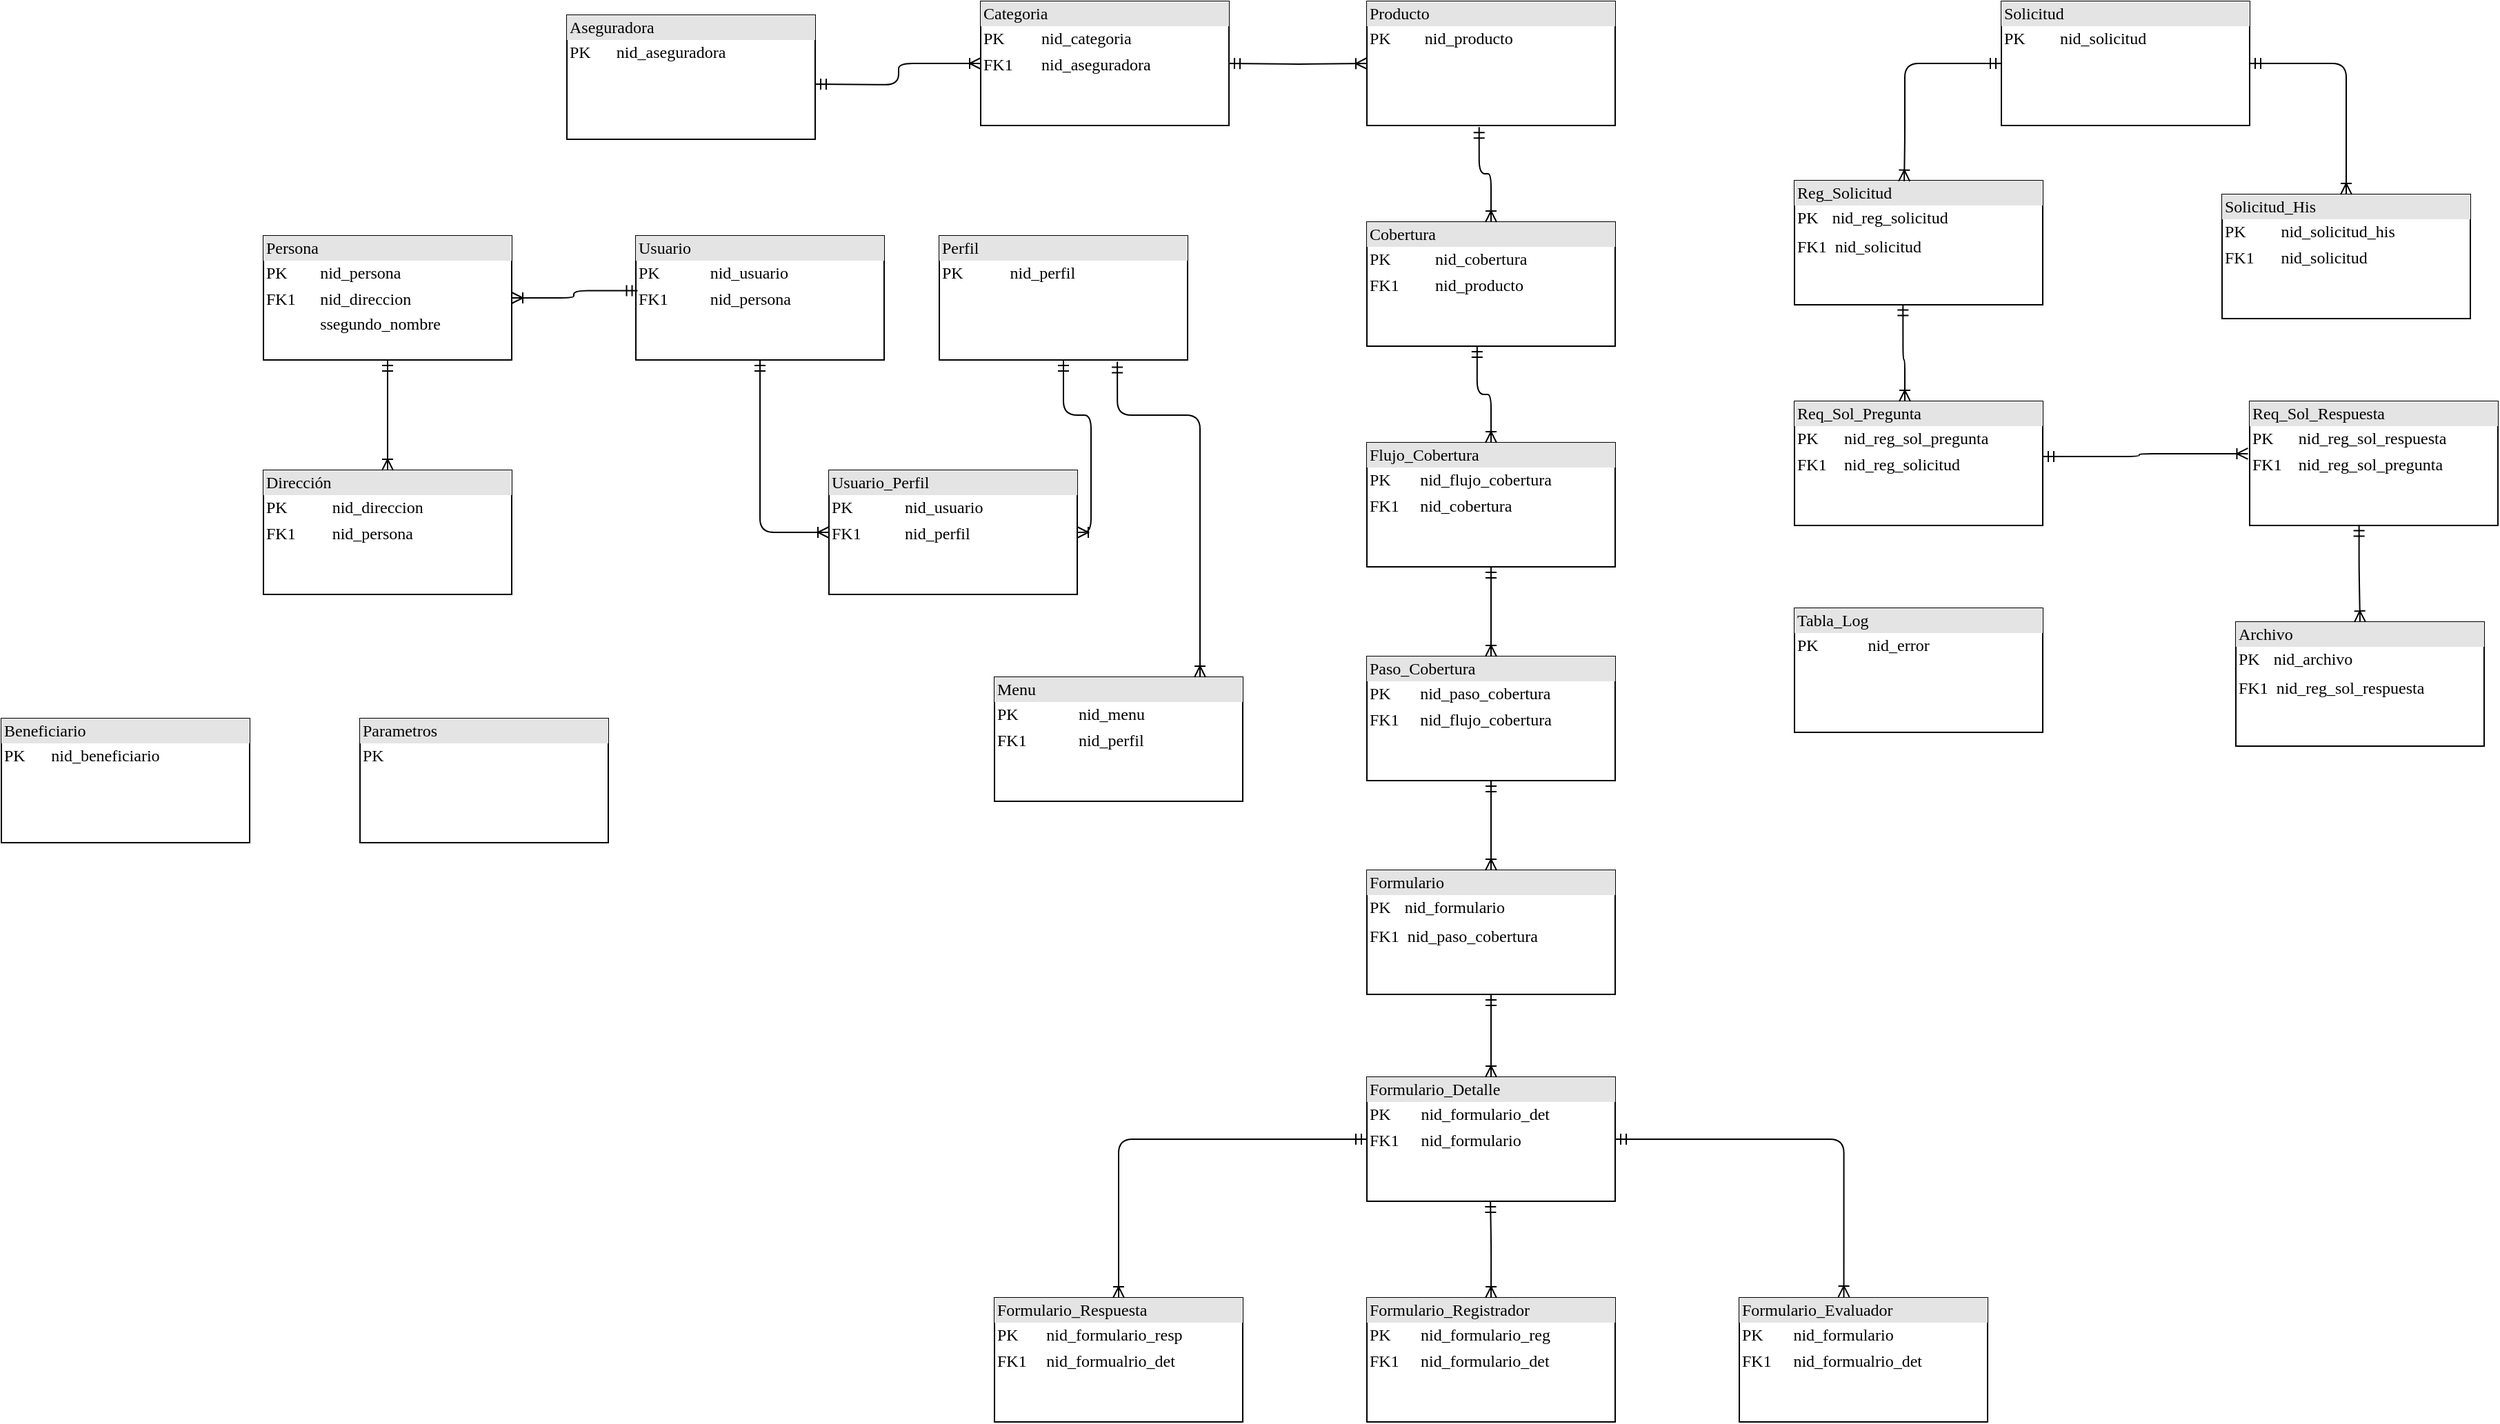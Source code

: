 <mxfile version="14.2.7" type="github">
  <diagram name="Page-1" id="2ca16b54-16f6-2749-3443-fa8db7711227">
    <mxGraphModel dx="1234" dy="609" grid="1" gridSize="10" guides="1" tooltips="1" connect="1" arrows="1" fold="1" page="1" pageScale="1" pageWidth="3300" pageHeight="2339" background="#ffffff" math="0" shadow="0">
      <root>
        <mxCell id="0" />
        <mxCell id="1" parent="0" />
        <mxCell id="2ed32ef02a7f4228-1" value="&lt;div style=&quot;box-sizing: border-box ; width: 100% ; background: #e4e4e4 ; padding: 2px&quot;&gt;Aseguradora&lt;/div&gt;&lt;table style=&quot;width: 100% ; font-size: 1em&quot; cellpadding=&quot;2&quot; cellspacing=&quot;0&quot;&gt;&lt;tbody&gt;&lt;tr&gt;&lt;td&gt;PK&lt;/td&gt;&lt;td&gt;nid_aseguradora&lt;/td&gt;&lt;/tr&gt;&lt;tr&gt;&lt;td&gt;&lt;br&gt;&lt;/td&gt;&lt;td&gt;&lt;br&gt;&lt;/td&gt;&lt;/tr&gt;&lt;tr&gt;&lt;td&gt;&lt;/td&gt;&lt;td&gt;&lt;br&gt;&lt;/td&gt;&lt;/tr&gt;&lt;/tbody&gt;&lt;/table&gt;" style="verticalAlign=top;align=left;overflow=fill;html=1;rounded=0;shadow=0;comic=0;labelBackgroundColor=none;strokeWidth=1;fontFamily=Verdana;fontSize=12" parent="1" vertex="1">
          <mxGeometry x="710" y="250" width="180" height="90" as="geometry" />
        </mxCell>
        <mxCell id="2ed32ef02a7f4228-13" value="" style="edgeStyle=orthogonalEdgeStyle;html=1;endArrow=ERoneToMany;startArrow=ERmandOne;labelBackgroundColor=none;fontFamily=Verdana;fontSize=12;align=left;entryX=0;entryY=0.5;entryDx=0;entryDy=0;" parent="1" target="GOEN2tkdzdeYJuLIRA6P-2" edge="1">
          <mxGeometry width="100" height="100" relative="1" as="geometry">
            <mxPoint x="890" y="300" as="sourcePoint" />
            <mxPoint x="970" y="390" as="targetPoint" />
          </mxGeometry>
        </mxCell>
        <mxCell id="GOEN2tkdzdeYJuLIRA6P-2" value="&lt;div style=&quot;box-sizing: border-box ; width: 100% ; background: #e4e4e4 ; padding: 2px&quot;&gt;Categoria&lt;/div&gt;&lt;table style=&quot;width: 100% ; font-size: 1em&quot; cellpadding=&quot;2&quot; cellspacing=&quot;0&quot;&gt;&lt;tbody&gt;&lt;tr&gt;&lt;td&gt;PK&lt;/td&gt;&lt;td&gt;nid_categoria&lt;/td&gt;&lt;/tr&gt;&lt;tr&gt;&lt;td&gt;FK1&lt;/td&gt;&lt;td&gt;nid_aseguradora&lt;br&gt;&lt;/td&gt;&lt;/tr&gt;&lt;/tbody&gt;&lt;/table&gt;" style="verticalAlign=top;align=left;overflow=fill;html=1;rounded=0;shadow=0;comic=0;labelBackgroundColor=none;strokeWidth=1;fontFamily=Verdana;fontSize=12" vertex="1" parent="1">
          <mxGeometry x="1010" y="240" width="180" height="90" as="geometry" />
        </mxCell>
        <mxCell id="GOEN2tkdzdeYJuLIRA6P-3" value="&lt;div style=&quot;box-sizing: border-box ; width: 100% ; background: #e4e4e4 ; padding: 2px&quot;&gt;Producto&lt;/div&gt;&lt;table style=&quot;width: 100% ; font-size: 1em&quot; cellpadding=&quot;2&quot; cellspacing=&quot;0&quot;&gt;&lt;tbody&gt;&lt;tr&gt;&lt;td&gt;PK&lt;/td&gt;&lt;td&gt;nid_producto&lt;/td&gt;&lt;/tr&gt;&lt;tr&gt;&lt;td&gt;&lt;br&gt;&lt;/td&gt;&lt;td&gt;&lt;br&gt;&lt;/td&gt;&lt;/tr&gt;&lt;tr&gt;&lt;td&gt;&lt;/td&gt;&lt;td&gt;&lt;br&gt;&lt;/td&gt;&lt;/tr&gt;&lt;/tbody&gt;&lt;/table&gt;" style="verticalAlign=top;align=left;overflow=fill;html=1;rounded=0;shadow=0;comic=0;labelBackgroundColor=none;strokeWidth=1;fontFamily=Verdana;fontSize=12" vertex="1" parent="1">
          <mxGeometry x="1290" y="240" width="180" height="90" as="geometry" />
        </mxCell>
        <mxCell id="GOEN2tkdzdeYJuLIRA6P-4" value="&lt;div style=&quot;box-sizing: border-box ; width: 100% ; background: #e4e4e4 ; padding: 2px&quot;&gt;Reg_Solicitud&lt;/div&gt;&lt;table style=&quot;width: 100% ; font-size: 1em&quot; cellpadding=&quot;2&quot; cellspacing=&quot;0&quot;&gt;&lt;tbody&gt;&lt;tr&gt;&lt;td&gt;PK&lt;/td&gt;&lt;td&gt;nid_reg_solicitud&lt;/td&gt;&lt;/tr&gt;&lt;tr&gt;&lt;td&gt;FK1&lt;br&gt;&lt;/td&gt;&lt;td&gt;&lt;table cellpadding=&quot;2&quot; cellspacing=&quot;0&quot; style=&quot;font-size: 1em ; width: 179.2px&quot;&gt;&lt;tbody&gt;&lt;tr&gt;&lt;td&gt;nid_solicitud&lt;/td&gt;&lt;/tr&gt;&lt;tr&gt;&lt;/tr&gt;&lt;/tbody&gt;&lt;/table&gt;&lt;/td&gt;&lt;/tr&gt;&lt;tr&gt;&lt;td&gt;&lt;/td&gt;&lt;td&gt;&lt;br&gt;&lt;br&gt;&lt;/td&gt;&lt;/tr&gt;&lt;/tbody&gt;&lt;/table&gt;" style="verticalAlign=top;align=left;overflow=fill;html=1;rounded=0;shadow=0;comic=0;labelBackgroundColor=none;strokeWidth=1;fontFamily=Verdana;fontSize=12" vertex="1" parent="1">
          <mxGeometry x="1600" y="370" width="180" height="90" as="geometry" />
        </mxCell>
        <mxCell id="GOEN2tkdzdeYJuLIRA6P-5" value="&lt;div style=&quot;box-sizing: border-box ; width: 100% ; background: #e4e4e4 ; padding: 2px&quot;&gt;Parametros&lt;/div&gt;&lt;table style=&quot;width: 100% ; font-size: 1em&quot; cellpadding=&quot;2&quot; cellspacing=&quot;0&quot;&gt;&lt;tbody&gt;&lt;tr&gt;&lt;td&gt;PK&lt;/td&gt;&lt;td&gt;&lt;/td&gt;&lt;/tr&gt;&lt;tr&gt;&lt;td&gt;&lt;/td&gt;&lt;td&gt;&lt;br&gt;&lt;/td&gt;&lt;/tr&gt;&lt;/tbody&gt;&lt;/table&gt;" style="verticalAlign=top;align=left;overflow=fill;html=1;rounded=0;shadow=0;comic=0;labelBackgroundColor=none;strokeWidth=1;fontFamily=Verdana;fontSize=12" vertex="1" parent="1">
          <mxGeometry x="560" y="760" width="180" height="90" as="geometry" />
        </mxCell>
        <mxCell id="GOEN2tkdzdeYJuLIRA6P-6" value="&lt;div style=&quot;box-sizing: border-box ; width: 100% ; background: #e4e4e4 ; padding: 2px&quot;&gt;Persona&lt;/div&gt;&lt;table style=&quot;width: 100% ; font-size: 1em&quot; cellpadding=&quot;2&quot; cellspacing=&quot;0&quot;&gt;&lt;tbody&gt;&lt;tr&gt;&lt;td&gt;PK&lt;/td&gt;&lt;td&gt;nid_persona&lt;/td&gt;&lt;/tr&gt;&lt;tr&gt;&lt;td&gt;FK1&lt;br&gt;&lt;/td&gt;&lt;td&gt;nid_direccion&lt;br&gt;&lt;/td&gt;&lt;/tr&gt;&lt;tr&gt;&lt;td&gt;&lt;/td&gt;&lt;td&gt;ssegundo_nombre&lt;br&gt;&lt;/td&gt;&lt;/tr&gt;&lt;/tbody&gt;&lt;/table&gt;" style="verticalAlign=top;align=left;overflow=fill;html=1;rounded=0;shadow=0;comic=0;labelBackgroundColor=none;strokeWidth=1;fontFamily=Verdana;fontSize=12" vertex="1" parent="1">
          <mxGeometry x="490" y="410" width="180" height="90" as="geometry" />
        </mxCell>
        <mxCell id="GOEN2tkdzdeYJuLIRA6P-7" value="&lt;div style=&quot;box-sizing: border-box ; width: 100% ; background: #e4e4e4 ; padding: 2px&quot;&gt;Usuario&lt;/div&gt;&lt;table style=&quot;width: 100% ; font-size: 1em&quot; cellpadding=&quot;2&quot; cellspacing=&quot;0&quot;&gt;&lt;tbody&gt;&lt;tr&gt;&lt;td&gt;PK&lt;/td&gt;&lt;td&gt;nid_usuario&lt;/td&gt;&lt;/tr&gt;&lt;tr&gt;&lt;td&gt;FK1&lt;/td&gt;&lt;td&gt;nid_persona&lt;br&gt;&lt;/td&gt;&lt;/tr&gt;&lt;tr&gt;&lt;td&gt;&lt;/td&gt;&lt;td&gt;&lt;br&gt;&lt;/td&gt;&lt;/tr&gt;&lt;/tbody&gt;&lt;/table&gt;" style="verticalAlign=top;align=left;overflow=fill;html=1;rounded=0;shadow=0;comic=0;labelBackgroundColor=none;strokeWidth=1;fontFamily=Verdana;fontSize=12" vertex="1" parent="1">
          <mxGeometry x="760" y="410" width="180" height="90" as="geometry" />
        </mxCell>
        <mxCell id="GOEN2tkdzdeYJuLIRA6P-8" value="&lt;div style=&quot;box-sizing: border-box ; width: 100% ; background: #e4e4e4 ; padding: 2px&quot;&gt;Perfil&lt;/div&gt;&lt;table style=&quot;width: 100% ; font-size: 1em&quot; cellpadding=&quot;2&quot; cellspacing=&quot;0&quot;&gt;&lt;tbody&gt;&lt;tr&gt;&lt;td&gt;PK&lt;/td&gt;&lt;td&gt;nid_perfil&lt;/td&gt;&lt;/tr&gt;&lt;tr&gt;&lt;td&gt;&lt;br&gt;&lt;/td&gt;&lt;td&gt;&lt;br&gt;&lt;/td&gt;&lt;/tr&gt;&lt;tr&gt;&lt;td&gt;&lt;/td&gt;&lt;td&gt;&lt;br&gt;&lt;/td&gt;&lt;/tr&gt;&lt;/tbody&gt;&lt;/table&gt;" style="verticalAlign=top;align=left;overflow=fill;html=1;rounded=0;shadow=0;comic=0;labelBackgroundColor=none;strokeWidth=1;fontFamily=Verdana;fontSize=12" vertex="1" parent="1">
          <mxGeometry x="980" y="410" width="180" height="90" as="geometry" />
        </mxCell>
        <mxCell id="GOEN2tkdzdeYJuLIRA6P-12" value="&lt;div style=&quot;box-sizing: border-box ; width: 100% ; background: #e4e4e4 ; padding: 2px&quot;&gt;Menu&lt;/div&gt;&lt;table style=&quot;width: 100% ; font-size: 1em&quot; cellpadding=&quot;2&quot; cellspacing=&quot;0&quot;&gt;&lt;tbody&gt;&lt;tr&gt;&lt;td&gt;PK&lt;/td&gt;&lt;td&gt;nid_menu&lt;/td&gt;&lt;/tr&gt;&lt;tr&gt;&lt;td&gt;FK1&lt;/td&gt;&lt;td&gt;nid_perfil&lt;/td&gt;&lt;/tr&gt;&lt;tr&gt;&lt;td&gt;&lt;/td&gt;&lt;td&gt;&lt;br&gt;&lt;/td&gt;&lt;/tr&gt;&lt;/tbody&gt;&lt;/table&gt;" style="verticalAlign=top;align=left;overflow=fill;html=1;rounded=0;shadow=0;comic=0;labelBackgroundColor=none;strokeWidth=1;fontFamily=Verdana;fontSize=12" vertex="1" parent="1">
          <mxGeometry x="1020" y="730" width="180" height="90" as="geometry" />
        </mxCell>
        <mxCell id="GOEN2tkdzdeYJuLIRA6P-13" value="&lt;div style=&quot;box-sizing: border-box ; width: 100% ; background: #e4e4e4 ; padding: 2px&quot;&gt;Dirección&lt;/div&gt;&lt;table style=&quot;width: 100% ; font-size: 1em&quot; cellpadding=&quot;2&quot; cellspacing=&quot;0&quot;&gt;&lt;tbody&gt;&lt;tr&gt;&lt;td&gt;PK&lt;/td&gt;&lt;td&gt;nid_direccion&lt;/td&gt;&lt;/tr&gt;&lt;tr&gt;&lt;td&gt;FK1&lt;/td&gt;&lt;td&gt;nid_persona&lt;/td&gt;&lt;/tr&gt;&lt;tr&gt;&lt;td&gt;&lt;/td&gt;&lt;td&gt;&lt;br&gt;&lt;/td&gt;&lt;/tr&gt;&lt;/tbody&gt;&lt;/table&gt;" style="verticalAlign=top;align=left;overflow=fill;html=1;rounded=0;shadow=0;comic=0;labelBackgroundColor=none;strokeWidth=1;fontFamily=Verdana;fontSize=12" vertex="1" parent="1">
          <mxGeometry x="490" y="580" width="180" height="90" as="geometry" />
        </mxCell>
        <mxCell id="GOEN2tkdzdeYJuLIRA6P-14" value="&lt;div style=&quot;box-sizing: border-box ; width: 100% ; background: #e4e4e4 ; padding: 2px&quot;&gt;Beneficiario&lt;/div&gt;&lt;table style=&quot;width: 100% ; font-size: 1em&quot; cellpadding=&quot;2&quot; cellspacing=&quot;0&quot;&gt;&lt;tbody&gt;&lt;tr&gt;&lt;td&gt;PK&lt;/td&gt;&lt;td&gt;nid_beneficiario&lt;/td&gt;&lt;/tr&gt;&lt;tr&gt;&lt;td&gt;&lt;br&gt;&lt;/td&gt;&lt;td&gt;&lt;br&gt;&lt;/td&gt;&lt;/tr&gt;&lt;tr&gt;&lt;td&gt;&lt;/td&gt;&lt;td&gt;&lt;br&gt;&lt;/td&gt;&lt;/tr&gt;&lt;/tbody&gt;&lt;/table&gt;" style="verticalAlign=top;align=left;overflow=fill;html=1;rounded=0;shadow=0;comic=0;labelBackgroundColor=none;strokeWidth=1;fontFamily=Verdana;fontSize=12" vertex="1" parent="1">
          <mxGeometry x="300" y="760" width="180" height="90" as="geometry" />
        </mxCell>
        <mxCell id="GOEN2tkdzdeYJuLIRA6P-15" value="&lt;div style=&quot;box-sizing: border-box ; width: 100% ; background: #e4e4e4 ; padding: 2px&quot;&gt;Usuario_Perfil&lt;/div&gt;&lt;table style=&quot;width: 100% ; font-size: 1em&quot; cellpadding=&quot;2&quot; cellspacing=&quot;0&quot;&gt;&lt;tbody&gt;&lt;tr&gt;&lt;td&gt;PK&lt;/td&gt;&lt;td&gt;nid_usuario&lt;/td&gt;&lt;/tr&gt;&lt;tr&gt;&lt;td&gt;FK1&lt;/td&gt;&lt;td&gt;nid_perfil&lt;/td&gt;&lt;/tr&gt;&lt;tr&gt;&lt;td&gt;&lt;/td&gt;&lt;td&gt;&lt;br&gt;&lt;/td&gt;&lt;/tr&gt;&lt;/tbody&gt;&lt;/table&gt;" style="verticalAlign=top;align=left;overflow=fill;html=1;rounded=0;shadow=0;comic=0;labelBackgroundColor=none;strokeWidth=1;fontFamily=Verdana;fontSize=12" vertex="1" parent="1">
          <mxGeometry x="900" y="580" width="180" height="90" as="geometry" />
        </mxCell>
        <mxCell id="GOEN2tkdzdeYJuLIRA6P-16" value="&lt;div style=&quot;box-sizing: border-box ; width: 100% ; background: #e4e4e4 ; padding: 2px&quot;&gt;Formulario_Registrador&lt;/div&gt;&lt;table style=&quot;width: 100% ; font-size: 1em&quot; cellpadding=&quot;2&quot; cellspacing=&quot;0&quot;&gt;&lt;tbody&gt;&lt;tr&gt;&lt;td&gt;PK&lt;/td&gt;&lt;td&gt;nid_formulario_reg&lt;/td&gt;&lt;/tr&gt;&lt;tr&gt;&lt;td&gt;FK1&lt;/td&gt;&lt;td&gt;nid_formulario_det&lt;/td&gt;&lt;/tr&gt;&lt;tr&gt;&lt;td&gt;&lt;/td&gt;&lt;td&gt;&lt;br&gt;&lt;/td&gt;&lt;/tr&gt;&lt;/tbody&gt;&lt;/table&gt;" style="verticalAlign=top;align=left;overflow=fill;html=1;rounded=0;shadow=0;comic=0;labelBackgroundColor=none;strokeWidth=1;fontFamily=Verdana;fontSize=12" vertex="1" parent="1">
          <mxGeometry x="1290" y="1180" width="180" height="90" as="geometry" />
        </mxCell>
        <mxCell id="GOEN2tkdzdeYJuLIRA6P-17" value="&lt;div style=&quot;box-sizing: border-box ; width: 100% ; background: #e4e4e4 ; padding: 2px&quot;&gt;Formulario_Respuesta&lt;/div&gt;&lt;table style=&quot;width: 100% ; font-size: 1em&quot; cellpadding=&quot;2&quot; cellspacing=&quot;0&quot;&gt;&lt;tbody&gt;&lt;tr&gt;&lt;td&gt;PK&lt;/td&gt;&lt;td&gt;nid_formulario_resp&lt;/td&gt;&lt;/tr&gt;&lt;tr&gt;&lt;td&gt;FK1&lt;/td&gt;&lt;td&gt;nid_formualrio_det&lt;/td&gt;&lt;/tr&gt;&lt;tr&gt;&lt;td&gt;&lt;br&gt;&lt;/td&gt;&lt;td&gt;&lt;br&gt;&lt;/td&gt;&lt;/tr&gt;&lt;/tbody&gt;&lt;/table&gt;" style="verticalAlign=top;align=left;overflow=fill;html=1;rounded=0;shadow=0;comic=0;labelBackgroundColor=none;strokeWidth=1;fontFamily=Verdana;fontSize=12" vertex="1" parent="1">
          <mxGeometry x="1020" y="1180" width="180" height="90" as="geometry" />
        </mxCell>
        <mxCell id="GOEN2tkdzdeYJuLIRA6P-18" value="&lt;div style=&quot;box-sizing: border-box ; width: 100% ; background: #e4e4e4 ; padding: 2px&quot;&gt;Formulario_Evaluador&lt;/div&gt;&lt;table style=&quot;width: 100% ; font-size: 1em&quot; cellpadding=&quot;2&quot; cellspacing=&quot;0&quot;&gt;&lt;tbody&gt;&lt;tr&gt;&lt;td&gt;PK&lt;/td&gt;&lt;td&gt;nid_formulario&lt;/td&gt;&lt;/tr&gt;&lt;tr&gt;&lt;td&gt;FK1&lt;/td&gt;&lt;td&gt;nid_formualrio_det&lt;/td&gt;&lt;/tr&gt;&lt;tr&gt;&lt;td&gt;&lt;/td&gt;&lt;td&gt;&lt;br&gt;&lt;/td&gt;&lt;/tr&gt;&lt;/tbody&gt;&lt;/table&gt;" style="verticalAlign=top;align=left;overflow=fill;html=1;rounded=0;shadow=0;comic=0;labelBackgroundColor=none;strokeWidth=1;fontFamily=Verdana;fontSize=12" vertex="1" parent="1">
          <mxGeometry x="1560" y="1180" width="180" height="90" as="geometry" />
        </mxCell>
        <mxCell id="GOEN2tkdzdeYJuLIRA6P-19" value="&lt;div style=&quot;box-sizing: border-box ; width: 100% ; background: #e4e4e4 ; padding: 2px&quot;&gt;Formulario_Detalle&lt;/div&gt;&lt;table style=&quot;width: 100% ; font-size: 1em&quot; cellpadding=&quot;2&quot; cellspacing=&quot;0&quot;&gt;&lt;tbody&gt;&lt;tr&gt;&lt;td&gt;PK&lt;/td&gt;&lt;td&gt;nid_formulario_det&lt;/td&gt;&lt;/tr&gt;&lt;tr&gt;&lt;td&gt;FK1&lt;/td&gt;&lt;td&gt;nid_formulario&lt;/td&gt;&lt;/tr&gt;&lt;tr&gt;&lt;td&gt;&lt;/td&gt;&lt;td&gt;&lt;br&gt;&lt;/td&gt;&lt;/tr&gt;&lt;/tbody&gt;&lt;/table&gt;" style="verticalAlign=top;align=left;overflow=fill;html=1;rounded=0;shadow=0;comic=0;labelBackgroundColor=none;strokeWidth=1;fontFamily=Verdana;fontSize=12" vertex="1" parent="1">
          <mxGeometry x="1290" y="1020" width="180" height="90" as="geometry" />
        </mxCell>
        <mxCell id="GOEN2tkdzdeYJuLIRA6P-20" value="&lt;div style=&quot;box-sizing: border-box ; width: 100% ; background: #e4e4e4 ; padding: 2px&quot;&gt;Cobertura&lt;/div&gt;&lt;table style=&quot;width: 100% ; font-size: 1em&quot; cellpadding=&quot;2&quot; cellspacing=&quot;0&quot;&gt;&lt;tbody&gt;&lt;tr&gt;&lt;td&gt;PK&lt;/td&gt;&lt;td&gt;nid_cobertura&lt;/td&gt;&lt;/tr&gt;&lt;tr&gt;&lt;td&gt;FK1&lt;/td&gt;&lt;td&gt;nid_producto&lt;br&gt;&lt;/td&gt;&lt;/tr&gt;&lt;tr&gt;&lt;td&gt;&lt;/td&gt;&lt;td&gt;&lt;br&gt;&lt;/td&gt;&lt;/tr&gt;&lt;/tbody&gt;&lt;/table&gt;" style="verticalAlign=top;align=left;overflow=fill;html=1;rounded=0;shadow=0;comic=0;labelBackgroundColor=none;strokeWidth=1;fontFamily=Verdana;fontSize=12" vertex="1" parent="1">
          <mxGeometry x="1290" y="400" width="180" height="90" as="geometry" />
        </mxCell>
        <mxCell id="GOEN2tkdzdeYJuLIRA6P-21" value="&lt;div style=&quot;box-sizing: border-box ; width: 100% ; background: #e4e4e4 ; padding: 2px&quot;&gt;Flujo_Cobertura&lt;/div&gt;&lt;table style=&quot;width: 100% ; font-size: 1em&quot; cellpadding=&quot;2&quot; cellspacing=&quot;0&quot;&gt;&lt;tbody&gt;&lt;tr&gt;&lt;td&gt;PK&lt;/td&gt;&lt;td&gt;nid_flujo_cobertura&lt;/td&gt;&lt;/tr&gt;&lt;tr&gt;&lt;td&gt;FK1&lt;/td&gt;&lt;td&gt;nid_cobertura&lt;br&gt;&lt;/td&gt;&lt;/tr&gt;&lt;tr&gt;&lt;td&gt;&lt;/td&gt;&lt;td&gt;&lt;br&gt;&lt;/td&gt;&lt;/tr&gt;&lt;/tbody&gt;&lt;/table&gt;" style="verticalAlign=top;align=left;overflow=fill;html=1;rounded=0;shadow=0;comic=0;labelBackgroundColor=none;strokeWidth=1;fontFamily=Verdana;fontSize=12" vertex="1" parent="1">
          <mxGeometry x="1290" y="560" width="180" height="90" as="geometry" />
        </mxCell>
        <mxCell id="GOEN2tkdzdeYJuLIRA6P-22" value="&lt;div style=&quot;box-sizing: border-box ; width: 100% ; background: #e4e4e4 ; padding: 2px&quot;&gt;Paso_Cobertura&lt;/div&gt;&lt;table style=&quot;width: 100% ; font-size: 1em&quot; cellpadding=&quot;2&quot; cellspacing=&quot;0&quot;&gt;&lt;tbody&gt;&lt;tr&gt;&lt;td&gt;PK&lt;/td&gt;&lt;td&gt;nid_paso_cobertura&lt;/td&gt;&lt;/tr&gt;&lt;tr&gt;&lt;td&gt;FK1&lt;/td&gt;&lt;td&gt;nid_flujo_cobertura&lt;/td&gt;&lt;/tr&gt;&lt;tr&gt;&lt;td&gt;&lt;/td&gt;&lt;td&gt;&lt;br&gt;&lt;/td&gt;&lt;/tr&gt;&lt;/tbody&gt;&lt;/table&gt;" style="verticalAlign=top;align=left;overflow=fill;html=1;rounded=0;shadow=0;comic=0;labelBackgroundColor=none;strokeWidth=1;fontFamily=Verdana;fontSize=12" vertex="1" parent="1">
          <mxGeometry x="1290" y="715" width="180" height="90" as="geometry" />
        </mxCell>
        <mxCell id="GOEN2tkdzdeYJuLIRA6P-23" value="&lt;div style=&quot;box-sizing: border-box ; width: 100% ; background: #e4e4e4 ; padding: 2px&quot;&gt;Archivo&lt;/div&gt;&lt;table style=&quot;width: 100% ; font-size: 1em&quot; cellpadding=&quot;2&quot; cellspacing=&quot;0&quot;&gt;&lt;tbody&gt;&lt;tr&gt;&lt;td&gt;PK&lt;/td&gt;&lt;td&gt;nid_archivo&lt;/td&gt;&lt;/tr&gt;&lt;tr&gt;&lt;td&gt;FK1&lt;br&gt;&lt;/td&gt;&lt;td&gt;&lt;table cellpadding=&quot;2&quot; cellspacing=&quot;0&quot; style=&quot;font-size: 1em ; width: 179.2px&quot;&gt;&lt;tbody&gt;&lt;tr&gt;&lt;td&gt;nid_reg_sol_respuesta&lt;/td&gt;&lt;/tr&gt;&lt;tr&gt;&lt;/tr&gt;&lt;/tbody&gt;&lt;/table&gt;&lt;/td&gt;&lt;/tr&gt;&lt;tr&gt;&lt;td&gt;&lt;/td&gt;&lt;td&gt;&lt;br&gt;&lt;/td&gt;&lt;/tr&gt;&lt;/tbody&gt;&lt;/table&gt;" style="verticalAlign=top;align=left;overflow=fill;html=1;rounded=0;shadow=0;comic=0;labelBackgroundColor=none;strokeWidth=1;fontFamily=Verdana;fontSize=12" vertex="1" parent="1">
          <mxGeometry x="1920" y="690" width="180" height="90" as="geometry" />
        </mxCell>
        <mxCell id="GOEN2tkdzdeYJuLIRA6P-24" value="&lt;div style=&quot;box-sizing: border-box ; width: 100% ; background: #e4e4e4 ; padding: 2px&quot;&gt;Tabla_Log&lt;/div&gt;&lt;table style=&quot;width: 100% ; font-size: 1em&quot; cellpadding=&quot;2&quot; cellspacing=&quot;0&quot;&gt;&lt;tbody&gt;&lt;tr&gt;&lt;td&gt;PK&lt;/td&gt;&lt;td&gt;nid_error&lt;/td&gt;&lt;/tr&gt;&lt;tr&gt;&lt;td&gt;&lt;br&gt;&lt;/td&gt;&lt;td&gt;&lt;br&gt;&lt;/td&gt;&lt;/tr&gt;&lt;tr&gt;&lt;td&gt;&lt;/td&gt;&lt;td&gt;&lt;br&gt;&lt;/td&gt;&lt;/tr&gt;&lt;/tbody&gt;&lt;/table&gt;" style="verticalAlign=top;align=left;overflow=fill;html=1;rounded=0;shadow=0;comic=0;labelBackgroundColor=none;strokeWidth=1;fontFamily=Verdana;fontSize=12" vertex="1" parent="1">
          <mxGeometry x="1600" y="680" width="180" height="90" as="geometry" />
        </mxCell>
        <mxCell id="GOEN2tkdzdeYJuLIRA6P-25" value="&lt;div style=&quot;box-sizing: border-box ; width: 100% ; background: #e4e4e4 ; padding: 2px&quot;&gt;Req_Sol_Respuesta&lt;/div&gt;&lt;table style=&quot;width: 100% ; font-size: 1em&quot; cellpadding=&quot;2&quot; cellspacing=&quot;0&quot;&gt;&lt;tbody&gt;&lt;tr&gt;&lt;td&gt;PK&lt;/td&gt;&lt;td&gt;nid_reg_sol_respuesta&lt;/td&gt;&lt;/tr&gt;&lt;tr&gt;&lt;td&gt;FK1&lt;/td&gt;&lt;td&gt;nid_reg_sol_pregunta&lt;br&gt;&lt;/td&gt;&lt;/tr&gt;&lt;tr&gt;&lt;td&gt;&lt;/td&gt;&lt;td&gt;&lt;br&gt;&lt;/td&gt;&lt;/tr&gt;&lt;/tbody&gt;&lt;/table&gt;" style="verticalAlign=top;align=left;overflow=fill;html=1;rounded=0;shadow=0;comic=0;labelBackgroundColor=none;strokeWidth=1;fontFamily=Verdana;fontSize=12" vertex="1" parent="1">
          <mxGeometry x="1930" y="530" width="180" height="90" as="geometry" />
        </mxCell>
        <mxCell id="GOEN2tkdzdeYJuLIRA6P-26" value="&lt;div style=&quot;box-sizing: border-box ; width: 100% ; background: #e4e4e4 ; padding: 2px&quot;&gt;Req_Sol_Pregunta&lt;/div&gt;&lt;table style=&quot;width: 100% ; font-size: 1em&quot; cellpadding=&quot;2&quot; cellspacing=&quot;0&quot;&gt;&lt;tbody&gt;&lt;tr&gt;&lt;td&gt;PK&lt;/td&gt;&lt;td&gt;nid_reg_sol_pregunta&lt;/td&gt;&lt;/tr&gt;&lt;tr&gt;&lt;td&gt;FK1&lt;/td&gt;&lt;td&gt;nid_reg_solicitud&lt;/td&gt;&lt;/tr&gt;&lt;tr&gt;&lt;td&gt;&lt;/td&gt;&lt;td&gt;&lt;br&gt;&lt;/td&gt;&lt;/tr&gt;&lt;/tbody&gt;&lt;/table&gt;" style="verticalAlign=top;align=left;overflow=fill;html=1;rounded=0;shadow=0;comic=0;labelBackgroundColor=none;strokeWidth=1;fontFamily=Verdana;fontSize=12" vertex="1" parent="1">
          <mxGeometry x="1600" y="530" width="180" height="90" as="geometry" />
        </mxCell>
        <mxCell id="GOEN2tkdzdeYJuLIRA6P-28" value="&lt;div style=&quot;box-sizing: border-box ; width: 100% ; background: #e4e4e4 ; padding: 2px&quot;&gt;Solicitud_His&lt;/div&gt;&lt;table style=&quot;width: 100% ; font-size: 1em&quot; cellpadding=&quot;2&quot; cellspacing=&quot;0&quot;&gt;&lt;tbody&gt;&lt;tr&gt;&lt;td&gt;PK&lt;/td&gt;&lt;td&gt;nid_solicitud_his&lt;/td&gt;&lt;/tr&gt;&lt;tr&gt;&lt;td&gt;FK1&lt;/td&gt;&lt;td&gt;nid_solicitud&lt;br&gt;&lt;/td&gt;&lt;/tr&gt;&lt;tr&gt;&lt;td&gt;&lt;/td&gt;&lt;td&gt;&lt;br&gt;&lt;/td&gt;&lt;/tr&gt;&lt;/tbody&gt;&lt;/table&gt;" style="verticalAlign=top;align=left;overflow=fill;html=1;rounded=0;shadow=0;comic=0;labelBackgroundColor=none;strokeWidth=1;fontFamily=Verdana;fontSize=12" vertex="1" parent="1">
          <mxGeometry x="1910" y="380" width="180" height="90" as="geometry" />
        </mxCell>
        <mxCell id="GOEN2tkdzdeYJuLIRA6P-29" value="&lt;div style=&quot;box-sizing: border-box ; width: 100% ; background: #e4e4e4 ; padding: 2px&quot;&gt;Solicitud&lt;/div&gt;&lt;table style=&quot;width: 100% ; font-size: 1em&quot; cellpadding=&quot;2&quot; cellspacing=&quot;0&quot;&gt;&lt;tbody&gt;&lt;tr&gt;&lt;td&gt;PK&lt;/td&gt;&lt;td&gt;nid_solicitud&lt;/td&gt;&lt;/tr&gt;&lt;tr&gt;&lt;td&gt;&lt;br&gt;&lt;/td&gt;&lt;td&gt;&lt;br&gt;&lt;/td&gt;&lt;/tr&gt;&lt;tr&gt;&lt;td&gt;&lt;/td&gt;&lt;td&gt;&lt;br&gt;&lt;/td&gt;&lt;/tr&gt;&lt;/tbody&gt;&lt;/table&gt;" style="verticalAlign=top;align=left;overflow=fill;html=1;rounded=0;shadow=0;comic=0;labelBackgroundColor=none;strokeWidth=1;fontFamily=Verdana;fontSize=12" vertex="1" parent="1">
          <mxGeometry x="1750" y="240" width="180" height="90" as="geometry" />
        </mxCell>
        <mxCell id="GOEN2tkdzdeYJuLIRA6P-30" value="" style="edgeStyle=orthogonalEdgeStyle;html=1;endArrow=ERoneToMany;startArrow=ERmandOne;labelBackgroundColor=none;fontFamily=Verdana;fontSize=12;align=left;entryX=0;entryY=0.5;entryDx=0;entryDy=0;" edge="1" parent="1" target="GOEN2tkdzdeYJuLIRA6P-3">
          <mxGeometry width="100" height="100" relative="1" as="geometry">
            <mxPoint x="1190.0" y="285" as="sourcePoint" />
            <mxPoint x="1310.0" y="270" as="targetPoint" />
          </mxGeometry>
        </mxCell>
        <mxCell id="GOEN2tkdzdeYJuLIRA6P-31" value="" style="edgeStyle=orthogonalEdgeStyle;html=1;endArrow=ERoneToMany;startArrow=ERmandOne;labelBackgroundColor=none;fontFamily=Verdana;fontSize=12;align=left;entryX=0.5;entryY=0;entryDx=0;entryDy=0;exitX=0.452;exitY=1.012;exitDx=0;exitDy=0;exitPerimeter=0;" edge="1" parent="1" source="GOEN2tkdzdeYJuLIRA6P-3" target="GOEN2tkdzdeYJuLIRA6P-20">
          <mxGeometry width="100" height="100" relative="1" as="geometry">
            <mxPoint x="1380.0" y="362.5" as="sourcePoint" />
            <mxPoint x="1500.0" y="347.5" as="targetPoint" />
          </mxGeometry>
        </mxCell>
        <mxCell id="GOEN2tkdzdeYJuLIRA6P-33" value="" style="edgeStyle=orthogonalEdgeStyle;html=1;endArrow=ERoneToMany;startArrow=ERmandOne;labelBackgroundColor=none;fontFamily=Verdana;fontSize=12;align=left;exitX=0.444;exitY=1;exitDx=0;exitDy=0;exitPerimeter=0;entryX=0.5;entryY=0;entryDx=0;entryDy=0;" edge="1" parent="1" source="GOEN2tkdzdeYJuLIRA6P-20" target="GOEN2tkdzdeYJuLIRA6P-21">
          <mxGeometry width="100" height="100" relative="1" as="geometry">
            <mxPoint x="1370.0" y="520" as="sourcePoint" />
            <mxPoint x="1380" y="550" as="targetPoint" />
          </mxGeometry>
        </mxCell>
        <mxCell id="GOEN2tkdzdeYJuLIRA6P-34" value="" style="edgeStyle=orthogonalEdgeStyle;html=1;endArrow=ERoneToMany;startArrow=ERmandOne;labelBackgroundColor=none;fontFamily=Verdana;fontSize=12;align=left;exitX=0.5;exitY=1;exitDx=0;exitDy=0;entryX=0.5;entryY=0;entryDx=0;entryDy=0;" edge="1" parent="1" source="GOEN2tkdzdeYJuLIRA6P-21" target="GOEN2tkdzdeYJuLIRA6P-22">
          <mxGeometry width="100" height="100" relative="1" as="geometry">
            <mxPoint x="1550" y="680.0" as="sourcePoint" />
            <mxPoint x="1560.08" y="750" as="targetPoint" />
            <Array as="points">
              <mxPoint x="1380" y="690" />
              <mxPoint x="1380" y="690" />
            </Array>
          </mxGeometry>
        </mxCell>
        <mxCell id="GOEN2tkdzdeYJuLIRA6P-35" value="&lt;div style=&quot;box-sizing: border-box ; width: 100% ; background: #e4e4e4 ; padding: 2px&quot;&gt;Formulario&lt;/div&gt;&lt;table style=&quot;width: 100% ; font-size: 1em&quot; cellpadding=&quot;2&quot; cellspacing=&quot;0&quot;&gt;&lt;tbody&gt;&lt;tr&gt;&lt;td&gt;PK&lt;/td&gt;&lt;td&gt;nid_formulario&lt;/td&gt;&lt;/tr&gt;&lt;tr&gt;&lt;td&gt;FK1&lt;/td&gt;&lt;td&gt;&lt;table cellpadding=&quot;2&quot; cellspacing=&quot;0&quot; style=&quot;font-size: 1em ; width: 179.2px&quot;&gt;&lt;tbody&gt;&lt;tr&gt;&lt;td&gt;nid_paso_cobertura&lt;/td&gt;&lt;/tr&gt;&lt;tr&gt;&lt;/tr&gt;&lt;/tbody&gt;&lt;/table&gt;&lt;/td&gt;&lt;/tr&gt;&lt;tr&gt;&lt;td&gt;&lt;/td&gt;&lt;td&gt;&lt;br&gt;&lt;/td&gt;&lt;/tr&gt;&lt;/tbody&gt;&lt;/table&gt;" style="verticalAlign=top;align=left;overflow=fill;html=1;rounded=0;shadow=0;comic=0;labelBackgroundColor=none;strokeWidth=1;fontFamily=Verdana;fontSize=12" vertex="1" parent="1">
          <mxGeometry x="1290" y="870" width="180" height="90" as="geometry" />
        </mxCell>
        <mxCell id="GOEN2tkdzdeYJuLIRA6P-38" value="" style="edgeStyle=orthogonalEdgeStyle;html=1;endArrow=ERoneToMany;startArrow=ERmandOne;labelBackgroundColor=none;fontFamily=Verdana;fontSize=12;align=left;entryX=0.5;entryY=0;entryDx=0;entryDy=0;" edge="1" parent="1" source="GOEN2tkdzdeYJuLIRA6P-22" target="GOEN2tkdzdeYJuLIRA6P-35">
          <mxGeometry width="100" height="100" relative="1" as="geometry">
            <mxPoint x="1370.0" y="839.17" as="sourcePoint" />
            <mxPoint x="1470" y="839.17" as="targetPoint" />
          </mxGeometry>
        </mxCell>
        <mxCell id="GOEN2tkdzdeYJuLIRA6P-40" value="" style="edgeStyle=orthogonalEdgeStyle;html=1;endArrow=ERoneToMany;startArrow=ERmandOne;labelBackgroundColor=none;fontFamily=Verdana;fontSize=12;align=left;exitX=0.5;exitY=1;exitDx=0;exitDy=0;" edge="1" parent="1" source="GOEN2tkdzdeYJuLIRA6P-35" target="GOEN2tkdzdeYJuLIRA6P-19">
          <mxGeometry width="100" height="100" relative="1" as="geometry">
            <mxPoint x="1377.0" y="990" as="sourcePoint" />
            <mxPoint x="1477" y="990" as="targetPoint" />
          </mxGeometry>
        </mxCell>
        <mxCell id="GOEN2tkdzdeYJuLIRA6P-45" value="" style="edgeStyle=orthogonalEdgeStyle;html=1;endArrow=ERoneToMany;startArrow=ERmandOne;labelBackgroundColor=none;fontFamily=Verdana;fontSize=12;align=left;" edge="1" parent="1" source="GOEN2tkdzdeYJuLIRA6P-6" target="GOEN2tkdzdeYJuLIRA6P-13">
          <mxGeometry width="100" height="100" relative="1" as="geometry">
            <mxPoint x="570.0" y="530" as="sourcePoint" />
            <mxPoint x="580.08" y="600" as="targetPoint" />
          </mxGeometry>
        </mxCell>
        <mxCell id="GOEN2tkdzdeYJuLIRA6P-46" value="" style="edgeStyle=orthogonalEdgeStyle;html=1;endArrow=ERoneToMany;startArrow=ERmandOne;labelBackgroundColor=none;fontFamily=Verdana;fontSize=12;align=left;exitX=0.007;exitY=0.441;exitDx=0;exitDy=0;exitPerimeter=0;entryX=1;entryY=0.5;entryDx=0;entryDy=0;" edge="1" parent="1" source="GOEN2tkdzdeYJuLIRA6P-7" target="GOEN2tkdzdeYJuLIRA6P-6">
          <mxGeometry width="100" height="100" relative="1" as="geometry">
            <mxPoint x="730" y="510" as="sourcePoint" />
            <mxPoint x="730" y="590" as="targetPoint" />
          </mxGeometry>
        </mxCell>
        <mxCell id="GOEN2tkdzdeYJuLIRA6P-48" value="" style="edgeStyle=orthogonalEdgeStyle;html=1;endArrow=ERoneToMany;startArrow=ERmandOne;labelBackgroundColor=none;fontFamily=Verdana;fontSize=12;align=left;entryX=0;entryY=0.5;entryDx=0;entryDy=0;" edge="1" parent="1" source="GOEN2tkdzdeYJuLIRA6P-7" target="GOEN2tkdzdeYJuLIRA6P-15">
          <mxGeometry width="100" height="100" relative="1" as="geometry">
            <mxPoint x="740" y="625" as="sourcePoint" />
            <mxPoint x="860" y="610.0" as="targetPoint" />
          </mxGeometry>
        </mxCell>
        <mxCell id="GOEN2tkdzdeYJuLIRA6P-49" value="" style="edgeStyle=orthogonalEdgeStyle;html=1;endArrow=ERoneToMany;startArrow=ERmandOne;labelBackgroundColor=none;fontFamily=Verdana;fontSize=12;align=left;entryX=1;entryY=0.5;entryDx=0;entryDy=0;" edge="1" parent="1" source="GOEN2tkdzdeYJuLIRA6P-8" target="GOEN2tkdzdeYJuLIRA6P-15">
          <mxGeometry width="100" height="100" relative="1" as="geometry">
            <mxPoint x="1150" y="575" as="sourcePoint" />
            <mxPoint x="1200" y="700" as="targetPoint" />
          </mxGeometry>
        </mxCell>
        <mxCell id="GOEN2tkdzdeYJuLIRA6P-50" value="" style="edgeStyle=orthogonalEdgeStyle;html=1;endArrow=ERoneToMany;startArrow=ERmandOne;labelBackgroundColor=none;fontFamily=Verdana;fontSize=12;align=left;exitX=0.717;exitY=1.014;exitDx=0;exitDy=0;exitPerimeter=0;" edge="1" parent="1" source="GOEN2tkdzdeYJuLIRA6P-8" target="GOEN2tkdzdeYJuLIRA6P-12">
          <mxGeometry width="100" height="100" relative="1" as="geometry">
            <mxPoint x="1177.74" y="544.48" as="sourcePoint" />
            <mxPoint x="1140" y="665.52" as="targetPoint" />
            <Array as="points">
              <mxPoint x="1109" y="540" />
              <mxPoint x="1169" y="540" />
            </Array>
          </mxGeometry>
        </mxCell>
        <mxCell id="GOEN2tkdzdeYJuLIRA6P-52" value="" style="edgeStyle=orthogonalEdgeStyle;html=1;endArrow=ERoneToMany;startArrow=ERmandOne;labelBackgroundColor=none;fontFamily=Verdana;fontSize=12;align=left;exitX=0.5;exitY=1;exitDx=0;exitDy=0;entryX=0.5;entryY=0;entryDx=0;entryDy=0;" edge="1" parent="1" target="GOEN2tkdzdeYJuLIRA6P-16">
          <mxGeometry width="100" height="100" relative="1" as="geometry">
            <mxPoint x="1379.58" y="1110" as="sourcePoint" />
            <mxPoint x="1379.58" y="1170" as="targetPoint" />
          </mxGeometry>
        </mxCell>
        <mxCell id="GOEN2tkdzdeYJuLIRA6P-53" value="" style="edgeStyle=orthogonalEdgeStyle;html=1;endArrow=ERoneToMany;startArrow=ERmandOne;labelBackgroundColor=none;fontFamily=Verdana;fontSize=12;align=left;exitX=1;exitY=0.5;exitDx=0;exitDy=0;entryX=0.421;entryY=-0.006;entryDx=0;entryDy=0;entryPerimeter=0;" edge="1" parent="1" source="GOEN2tkdzdeYJuLIRA6P-19" target="GOEN2tkdzdeYJuLIRA6P-18">
          <mxGeometry width="100" height="100" relative="1" as="geometry">
            <mxPoint x="1570" y="1060" as="sourcePoint" />
            <mxPoint x="1570.42" y="1130" as="targetPoint" />
          </mxGeometry>
        </mxCell>
        <mxCell id="GOEN2tkdzdeYJuLIRA6P-54" value="" style="edgeStyle=orthogonalEdgeStyle;html=1;endArrow=ERoneToMany;startArrow=ERmandOne;labelBackgroundColor=none;fontFamily=Verdana;fontSize=12;align=left;exitX=0;exitY=0.5;exitDx=0;exitDy=0;" edge="1" parent="1" source="GOEN2tkdzdeYJuLIRA6P-19" target="GOEN2tkdzdeYJuLIRA6P-17">
          <mxGeometry width="100" height="100" relative="1" as="geometry">
            <mxPoint x="914.17" y="1045.54" as="sourcePoint" />
            <mxPoint x="1089.95" y="1160.0" as="targetPoint" />
          </mxGeometry>
        </mxCell>
        <mxCell id="GOEN2tkdzdeYJuLIRA6P-55" value="" style="edgeStyle=orthogonalEdgeStyle;html=1;endArrow=ERoneToMany;startArrow=ERmandOne;labelBackgroundColor=none;fontFamily=Verdana;fontSize=12;align=left;exitX=0;exitY=0.5;exitDx=0;exitDy=0;entryX=0.442;entryY=0.004;entryDx=0;entryDy=0;entryPerimeter=0;" edge="1" parent="1" source="GOEN2tkdzdeYJuLIRA6P-29" target="GOEN2tkdzdeYJuLIRA6P-4">
          <mxGeometry width="100" height="100" relative="1" as="geometry">
            <mxPoint x="1570" y="262.16" as="sourcePoint" />
            <mxPoint x="1570" y="490" as="targetPoint" />
            <Array as="points">
              <mxPoint x="1680" y="285" />
              <mxPoint x="1680" y="340" />
            </Array>
          </mxGeometry>
        </mxCell>
        <mxCell id="GOEN2tkdzdeYJuLIRA6P-56" value="" style="edgeStyle=orthogonalEdgeStyle;html=1;endArrow=ERoneToMany;startArrow=ERmandOne;labelBackgroundColor=none;fontFamily=Verdana;fontSize=12;align=left;exitX=1;exitY=0.5;exitDx=0;exitDy=0;" edge="1" parent="1" source="GOEN2tkdzdeYJuLIRA6P-29" target="GOEN2tkdzdeYJuLIRA6P-28">
          <mxGeometry width="100" height="100" relative="1" as="geometry">
            <mxPoint x="2090.44" y="280.0" as="sourcePoint" />
            <mxPoint x="2020" y="375.36" as="targetPoint" />
            <Array as="points">
              <mxPoint x="2000" y="285" />
            </Array>
          </mxGeometry>
        </mxCell>
        <mxCell id="GOEN2tkdzdeYJuLIRA6P-57" value="" style="edgeStyle=orthogonalEdgeStyle;html=1;endArrow=ERoneToMany;startArrow=ERmandOne;labelBackgroundColor=none;fontFamily=Verdana;fontSize=12;align=left;entryX=-0.007;entryY=0.422;entryDx=0;entryDy=0;entryPerimeter=0;" edge="1" parent="1" source="GOEN2tkdzdeYJuLIRA6P-26" target="GOEN2tkdzdeYJuLIRA6P-25">
          <mxGeometry width="100" height="100" relative="1" as="geometry">
            <mxPoint x="1780" y="570.0" as="sourcePoint" />
            <mxPoint x="1850" y="665" as="targetPoint" />
            <Array as="points">
              <mxPoint x="1850" y="570" />
              <mxPoint x="1850" y="568" />
            </Array>
          </mxGeometry>
        </mxCell>
        <mxCell id="GOEN2tkdzdeYJuLIRA6P-59" value="" style="edgeStyle=orthogonalEdgeStyle;html=1;endArrow=ERoneToMany;startArrow=ERmandOne;labelBackgroundColor=none;fontFamily=Verdana;fontSize=12;align=left;exitX=0.437;exitY=0.997;exitDx=0;exitDy=0;exitPerimeter=0;" edge="1" parent="1" source="GOEN2tkdzdeYJuLIRA6P-4" target="GOEN2tkdzdeYJuLIRA6P-26">
          <mxGeometry width="100" height="100" relative="1" as="geometry">
            <mxPoint x="1630.44" y="484.64" as="sourcePoint" />
            <mxPoint x="1680" y="520" as="targetPoint" />
            <Array as="points">
              <mxPoint x="1679" y="500" />
              <mxPoint x="1680" y="500" />
            </Array>
          </mxGeometry>
        </mxCell>
        <mxCell id="GOEN2tkdzdeYJuLIRA6P-60" value="" style="edgeStyle=orthogonalEdgeStyle;html=1;endArrow=ERoneToMany;startArrow=ERmandOne;labelBackgroundColor=none;fontFamily=Verdana;fontSize=12;align=left;exitX=0.437;exitY=0.997;exitDx=0;exitDy=0;exitPerimeter=0;entryX=0.5;entryY=0;entryDx=0;entryDy=0;" edge="1" parent="1" target="GOEN2tkdzdeYJuLIRA6P-23">
          <mxGeometry width="100" height="100" relative="1" as="geometry">
            <mxPoint x="2009.33" y="619.73" as="sourcePoint" />
            <mxPoint x="2010.67" y="680" as="targetPoint" />
            <Array as="points">
              <mxPoint x="2009" y="650" />
            </Array>
          </mxGeometry>
        </mxCell>
      </root>
    </mxGraphModel>
  </diagram>
</mxfile>
